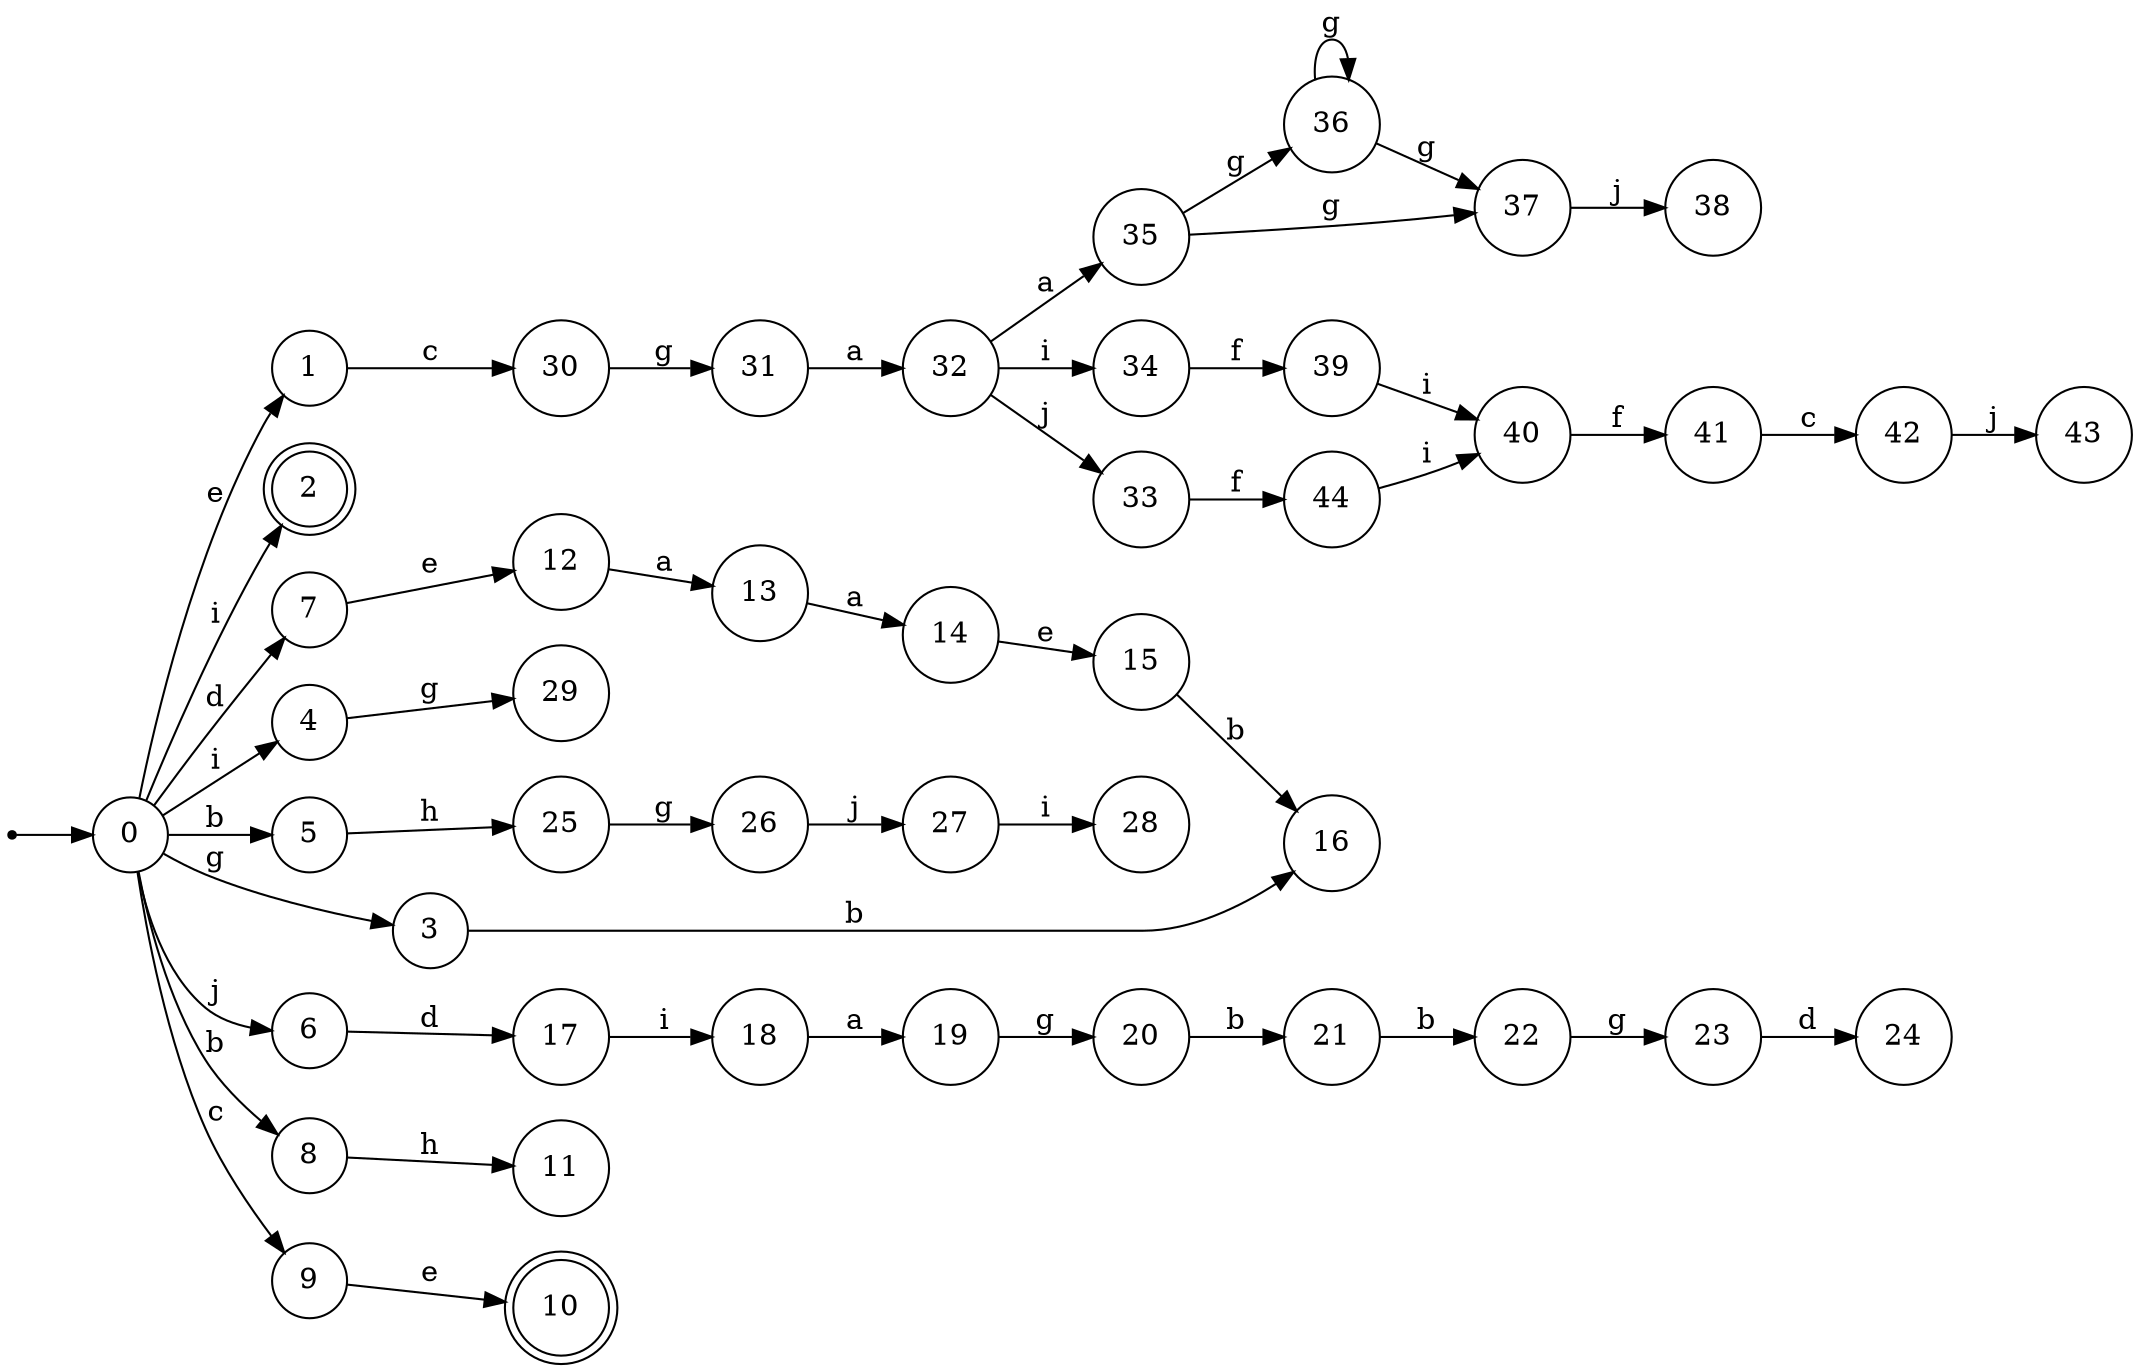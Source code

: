 digraph finite_state_machine {
rankdir=LR;
size="20,20";
node [shape = point]; "dummy0"
node [shape = circle]; "0";
"dummy0" -> "0";
node [shape = circle]; "1";
node [shape = doublecircle]; "2";node [shape = circle]; "3";
node [shape = circle]; "4";
node [shape = circle]; "5";
node [shape = circle]; "6";
node [shape = circle]; "7";
node [shape = circle]; "8";
node [shape = circle]; "9";
node [shape = doublecircle]; "10";node [shape = circle]; "11";
node [shape = circle]; "12";
node [shape = circle]; "13";
node [shape = circle]; "14";
node [shape = circle]; "15";
node [shape = circle]; "16";
node [shape = circle]; "17";
node [shape = circle]; "18";
node [shape = circle]; "19";
node [shape = circle]; "20";
node [shape = circle]; "21";
node [shape = circle]; "22";
node [shape = circle]; "23";
node [shape = circle]; "24";
node [shape = circle]; "25";
node [shape = circle]; "26";
node [shape = circle]; "27";
node [shape = circle]; "28";
node [shape = circle]; "29";
node [shape = circle]; "30";
node [shape = circle]; "31";
node [shape = circle]; "32";
node [shape = circle]; "33";
node [shape = circle]; "34";
node [shape = circle]; "35";
node [shape = circle]; "36";
node [shape = circle]; "37";
node [shape = circle]; "38";
node [shape = circle]; "39";
node [shape = circle]; "40";
node [shape = circle]; "41";
node [shape = circle]; "42";
node [shape = circle]; "43";
node [shape = circle]; "44";
"0" -> "1" [label = "e"];
 "0" -> "2" [label = "i"];
 "0" -> "4" [label = "i"];
 "0" -> "3" [label = "g"];
 "0" -> "8" [label = "b"];
 "0" -> "5" [label = "b"];
 "0" -> "6" [label = "j"];
 "0" -> "7" [label = "d"];
 "0" -> "9" [label = "c"];
 "9" -> "10" [label = "e"];
 "8" -> "11" [label = "h"];
 "7" -> "12" [label = "e"];
 "12" -> "13" [label = "a"];
 "13" -> "14" [label = "a"];
 "14" -> "15" [label = "e"];
 "15" -> "16" [label = "b"];
 "6" -> "17" [label = "d"];
 "17" -> "18" [label = "i"];
 "18" -> "19" [label = "a"];
 "19" -> "20" [label = "g"];
 "20" -> "21" [label = "b"];
 "21" -> "22" [label = "b"];
 "22" -> "23" [label = "g"];
 "23" -> "24" [label = "d"];
 "5" -> "25" [label = "h"];
 "25" -> "26" [label = "g"];
 "26" -> "27" [label = "j"];
 "27" -> "28" [label = "i"];
 "4" -> "29" [label = "g"];
 "3" -> "16" [label = "b"];
 "1" -> "30" [label = "c"];
 "30" -> "31" [label = "g"];
 "31" -> "32" [label = "a"];
 "32" -> "33" [label = "j"];
 "32" -> "34" [label = "i"];
 "32" -> "35" [label = "a"];
 "35" -> "36" [label = "g"];
 "35" -> "37" [label = "g"];
 "37" -> "38" [label = "j"];
 "36" -> "36" [label = "g"];
 "36" -> "37" [label = "g"];
 "34" -> "39" [label = "f"];
 "39" -> "40" [label = "i"];
 "40" -> "41" [label = "f"];
 "41" -> "42" [label = "c"];
 "42" -> "43" [label = "j"];
 "33" -> "44" [label = "f"];
 "44" -> "40" [label = "i"];
 }
